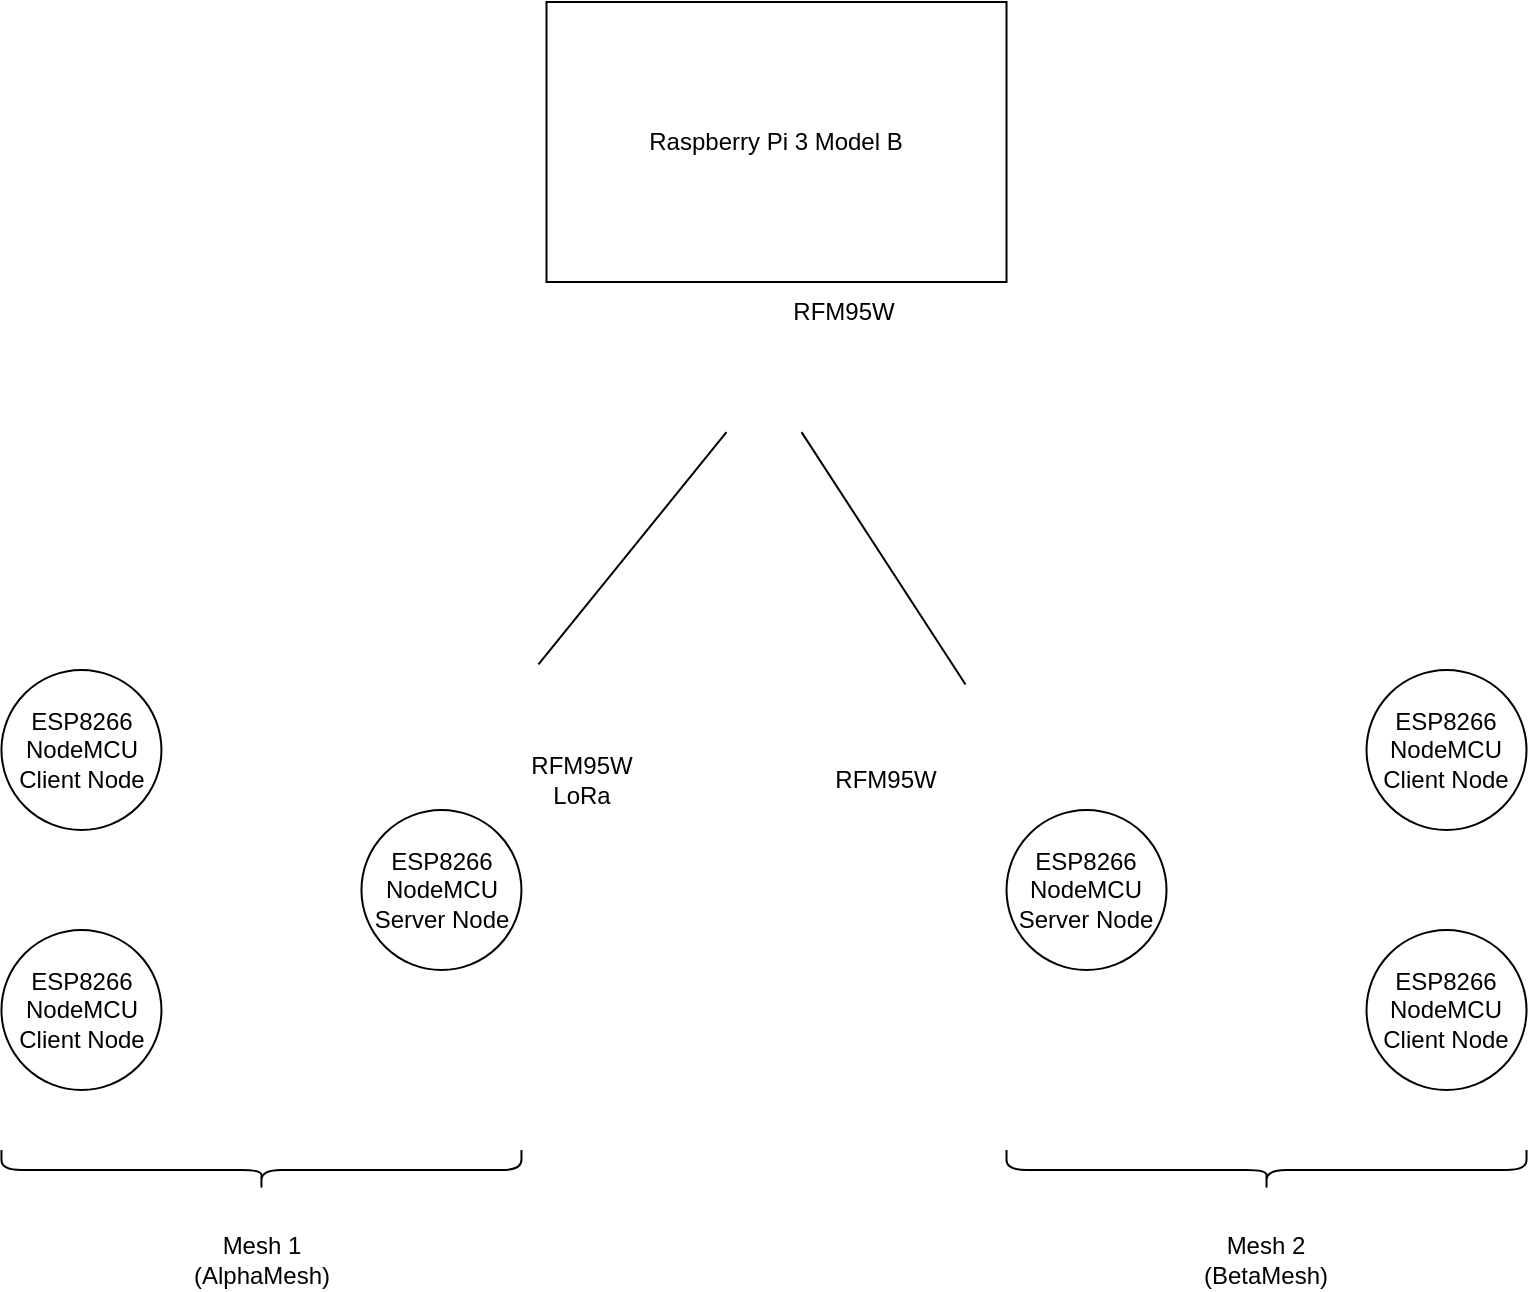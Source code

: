<mxfile version="20.5.1" type="github">
  <diagram id="2j9tihJcWGmogORtZLfm" name="Page-1">
    <mxGraphModel dx="1038" dy="539" grid="1" gridSize="10" guides="1" tooltips="1" connect="1" arrows="1" fold="1" page="1" pageScale="1" pageWidth="850" pageHeight="1100" math="0" shadow="0">
      <root>
        <mxCell id="0" />
        <mxCell id="1" parent="0" />
        <mxCell id="FCE10W5ZX_m4McsUhyiG-1" value="ESP8266&lt;br&gt;NodeMCU&lt;br&gt;Client Node" style="ellipse;whiteSpace=wrap;html=1;aspect=fixed;" vertex="1" parent="1">
          <mxGeometry x="33.73" y="638" width="80" height="80" as="geometry" />
        </mxCell>
        <mxCell id="FCE10W5ZX_m4McsUhyiG-2" value="ESP8266&lt;br&gt;NodeMCU&lt;br&gt;Client Node" style="ellipse;whiteSpace=wrap;html=1;aspect=fixed;" vertex="1" parent="1">
          <mxGeometry x="33.73" y="508" width="80" height="80" as="geometry" />
        </mxCell>
        <mxCell id="FCE10W5ZX_m4McsUhyiG-3" value="ESP8266&lt;br&gt;NodeMCU&lt;br&gt;Server Node" style="ellipse;whiteSpace=wrap;html=1;aspect=fixed;fillColor=none;" vertex="1" parent="1">
          <mxGeometry x="213.73" y="578" width="80" height="80" as="geometry" />
        </mxCell>
        <mxCell id="FCE10W5ZX_m4McsUhyiG-4" value="" style="shape=curlyBracket;whiteSpace=wrap;html=1;rounded=1;flipH=1;fillColor=none;rotation=90;" vertex="1" parent="1">
          <mxGeometry x="153.73" y="628" width="20" height="260" as="geometry" />
        </mxCell>
        <mxCell id="FCE10W5ZX_m4McsUhyiG-5" value="Mesh 1 (AlphaMesh)" style="text;html=1;strokeColor=none;fillColor=none;align=center;verticalAlign=middle;whiteSpace=wrap;rounded=0;" vertex="1" parent="1">
          <mxGeometry x="133.73" y="788" width="60" height="30" as="geometry" />
        </mxCell>
        <mxCell id="FCE10W5ZX_m4McsUhyiG-11" value="ESP8266&lt;br&gt;NodeMCU&lt;br&gt;Client Node" style="ellipse;whiteSpace=wrap;html=1;aspect=fixed;" vertex="1" parent="1">
          <mxGeometry x="716.26" y="638" width="80" height="80" as="geometry" />
        </mxCell>
        <mxCell id="FCE10W5ZX_m4McsUhyiG-12" value="ESP8266&lt;br&gt;NodeMCU&lt;br&gt;Client Node" style="ellipse;whiteSpace=wrap;html=1;aspect=fixed;" vertex="1" parent="1">
          <mxGeometry x="716.26" y="508" width="80" height="80" as="geometry" />
        </mxCell>
        <mxCell id="FCE10W5ZX_m4McsUhyiG-13" value="ESP8266&lt;br&gt;NodeMCU&lt;br&gt;Server Node" style="ellipse;whiteSpace=wrap;html=1;aspect=fixed;fillColor=none;" vertex="1" parent="1">
          <mxGeometry x="536.26" y="578" width="80" height="80" as="geometry" />
        </mxCell>
        <mxCell id="FCE10W5ZX_m4McsUhyiG-14" value="" style="shape=curlyBracket;whiteSpace=wrap;html=1;rounded=1;flipH=1;fillColor=none;rotation=90;" vertex="1" parent="1">
          <mxGeometry x="656.26" y="628" width="20" height="260" as="geometry" />
        </mxCell>
        <mxCell id="FCE10W5ZX_m4McsUhyiG-15" value="Mesh 2 (BetaMesh)" style="text;html=1;strokeColor=none;fillColor=none;align=center;verticalAlign=middle;whiteSpace=wrap;rounded=0;" vertex="1" parent="1">
          <mxGeometry x="636.26" y="788" width="60" height="30" as="geometry" />
        </mxCell>
        <mxCell id="FCE10W5ZX_m4McsUhyiG-16" value="" style="shape=image;html=1;verticalAlign=top;verticalLabelPosition=bottom;labelBackgroundColor=#ffffff;imageAspect=0;aspect=fixed;image=https://cdn1.iconfinder.com/data/icons/computer-hardware-glyphs-vol-2/52/signal__device__technology__radar__satellite__antenna__tower-128.png;fillColor=none;rotation=-30;" vertex="1" parent="1">
          <mxGeometry x="496.26" y="510" width="78" height="78" as="geometry" />
        </mxCell>
        <mxCell id="FCE10W5ZX_m4McsUhyiG-17" value="" style="shape=image;html=1;verticalAlign=top;verticalLabelPosition=bottom;labelBackgroundColor=#ffffff;imageAspect=0;aspect=fixed;image=https://cdn1.iconfinder.com/data/icons/computer-hardware-glyphs-vol-2/52/signal__device__technology__radar__satellite__antenna__tower-128.png;fillColor=none;rotation=30;" vertex="1" parent="1">
          <mxGeometry x="243.73" y="500" width="78" height="78" as="geometry" />
        </mxCell>
        <mxCell id="FCE10W5ZX_m4McsUhyiG-18" value="RFM95W&lt;br&gt;" style="text;html=1;strokeColor=none;fillColor=none;align=center;verticalAlign=middle;whiteSpace=wrap;rounded=0;" vertex="1" parent="1">
          <mxGeometry x="446.26" y="548" width="60" height="30" as="geometry" />
        </mxCell>
        <mxCell id="FCE10W5ZX_m4McsUhyiG-20" value="RFM95W&lt;br&gt;LoRa" style="text;html=1;strokeColor=none;fillColor=none;align=center;verticalAlign=middle;whiteSpace=wrap;rounded=0;" vertex="1" parent="1">
          <mxGeometry x="293.73" y="548" width="60" height="30" as="geometry" />
        </mxCell>
        <mxCell id="3kGpmjO33P2lQRk3DPsD-5" value="Raspberry Pi 3 Model B" style="rounded=0;whiteSpace=wrap;html=1;rotation=0;" vertex="1" parent="1">
          <mxGeometry x="306.26" y="174" width="230" height="140" as="geometry" />
        </mxCell>
        <mxCell id="3kGpmjO33P2lQRk3DPsD-6" value="RFM95W&lt;br&gt;" style="text;html=1;strokeColor=none;fillColor=none;align=center;verticalAlign=middle;whiteSpace=wrap;rounded=0;" vertex="1" parent="1">
          <mxGeometry x="425" y="314" width="60" height="30" as="geometry" />
        </mxCell>
        <mxCell id="3kGpmjO33P2lQRk3DPsD-7" value="" style="shape=image;html=1;verticalAlign=top;verticalLabelPosition=bottom;labelBackgroundColor=#ffffff;imageAspect=0;aspect=fixed;image=https://cdn1.iconfinder.com/data/icons/computer-hardware-glyphs-vol-2/52/signal__device__technology__radar__satellite__antenna__tower-128.png;fillColor=none;rotation=-180;" vertex="1" parent="1">
          <mxGeometry x="377.46" y="314" width="75.07" height="75.07" as="geometry" />
        </mxCell>
        <mxCell id="FCE10W5ZX_m4McsUhyiG-21" value="" style="endArrow=none;html=1;rounded=0;entryX=0.25;entryY=0;entryDx=0;entryDy=0;exitX=0.5;exitY=0;exitDx=0;exitDy=0;" edge="1" parent="1" source="FCE10W5ZX_m4McsUhyiG-16" target="3kGpmjO33P2lQRk3DPsD-7">
          <mxGeometry width="50" height="50" relative="1" as="geometry">
            <mxPoint x="510" y="510" as="sourcePoint" />
            <mxPoint x="440" y="410" as="targetPoint" />
          </mxGeometry>
        </mxCell>
        <mxCell id="FCE10W5ZX_m4McsUhyiG-22" value="" style="endArrow=none;html=1;rounded=0;exitX=0.5;exitY=0;exitDx=0;exitDy=0;entryX=0.75;entryY=0;entryDx=0;entryDy=0;" edge="1" parent="1" source="FCE10W5ZX_m4McsUhyiG-17" target="3kGpmjO33P2lQRk3DPsD-7">
          <mxGeometry width="50" height="50" relative="1" as="geometry">
            <mxPoint x="320" y="490" as="sourcePoint" />
            <mxPoint x="410" y="400" as="targetPoint" />
          </mxGeometry>
        </mxCell>
      </root>
    </mxGraphModel>
  </diagram>
</mxfile>
